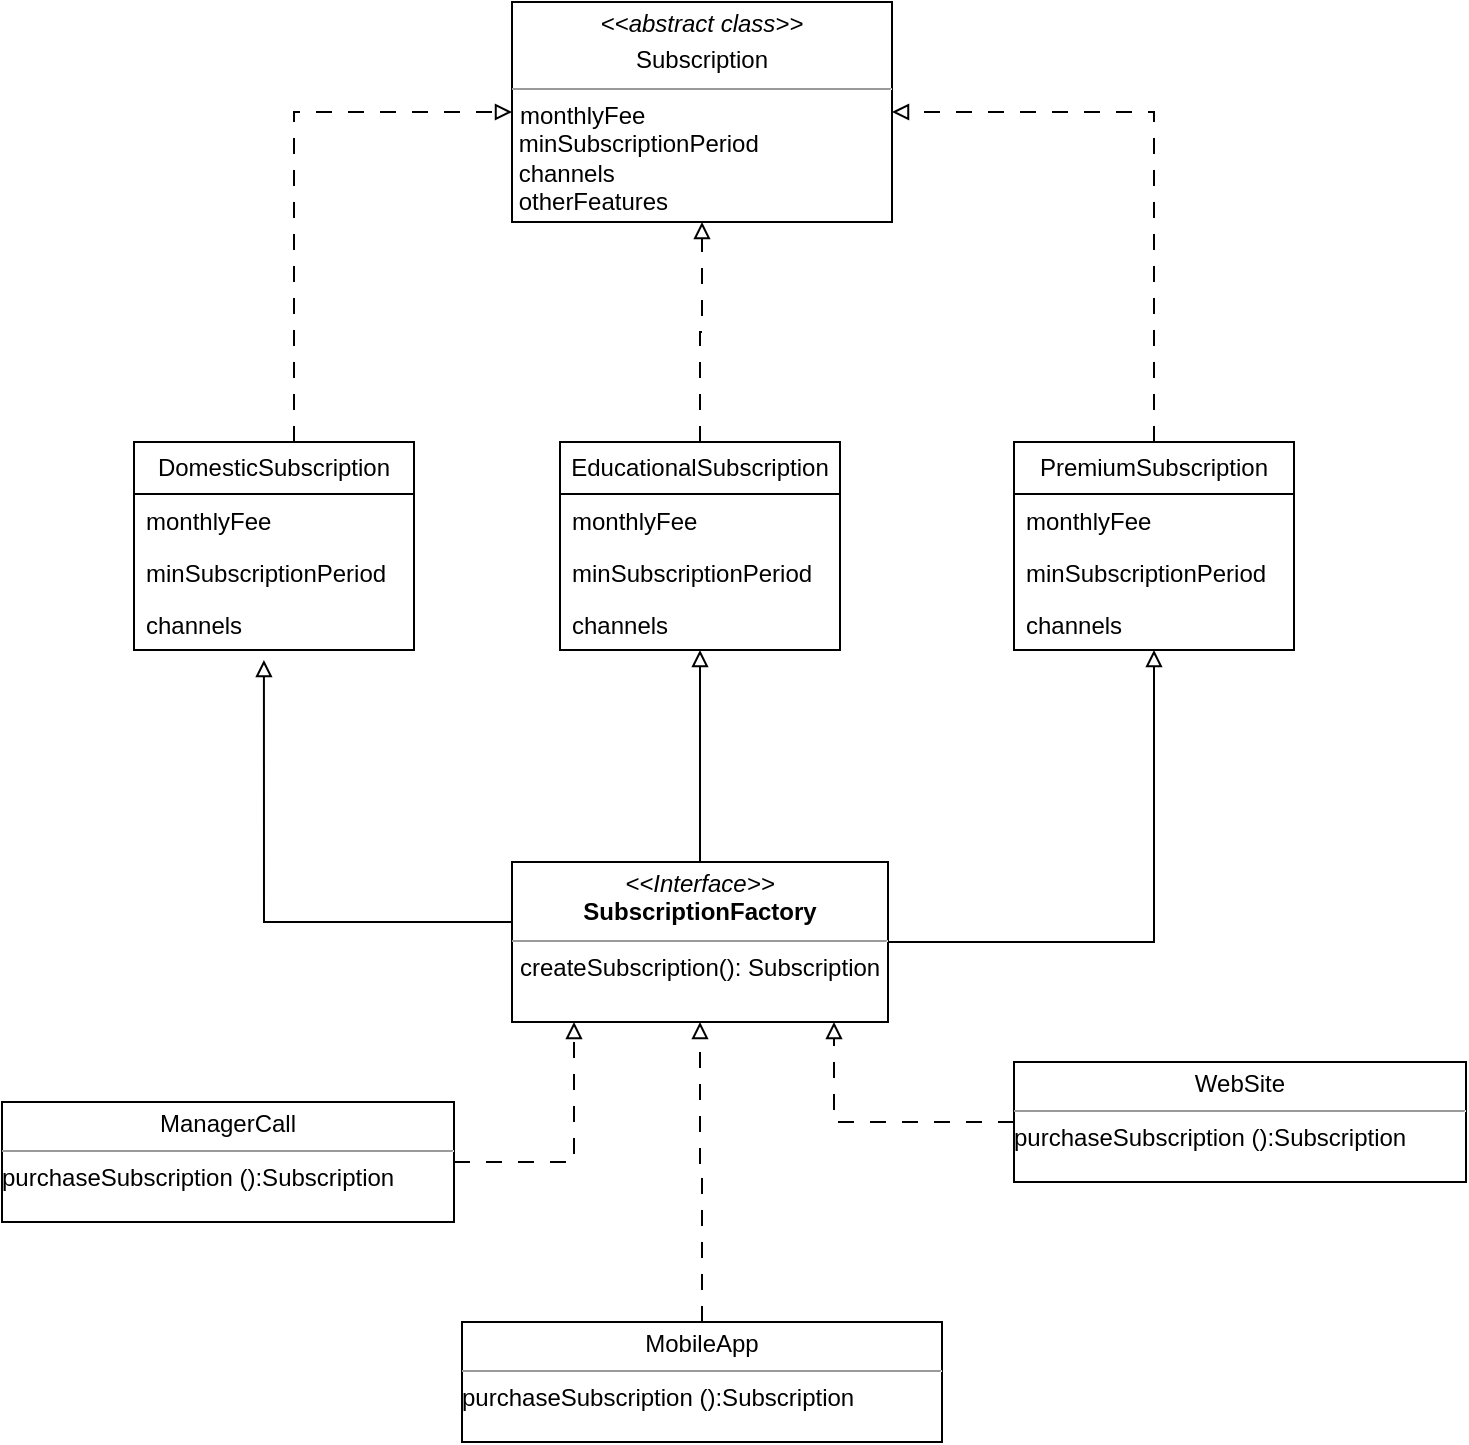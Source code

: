 <mxfile version="23.1.5" type="device">
  <diagram name="Страница — 1" id="kogaD1IzRG7daNPQfxDR">
    <mxGraphModel dx="1194" dy="756" grid="1" gridSize="10" guides="1" tooltips="1" connect="1" arrows="1" fold="1" page="1" pageScale="1" pageWidth="827" pageHeight="1169" math="0" shadow="0">
      <root>
        <mxCell id="0" />
        <mxCell id="1" parent="0" />
        <mxCell id="RH2YfhpS_0A9IHr1iYJQ-7" value="&lt;p style=&quot;margin:0px;margin-top:4px;text-align:center;&quot;&gt;&lt;i&gt;&amp;lt;&amp;lt;&lt;/i&gt;&lt;i style=&quot;background-color: initial;&quot;&gt;abstract class&lt;/i&gt;&lt;i style=&quot;background-color: initial;&quot;&gt;&amp;gt;&amp;gt;&lt;/i&gt;&lt;/p&gt;&lt;p style=&quot;margin:0px;margin-top:4px;text-align:center;&quot;&gt;Subscription&lt;br&gt;&lt;/p&gt;&lt;hr size=&quot;1&quot;&gt;&lt;p style=&quot;margin:0px;margin-left:4px;&quot;&gt;monthlyFee&lt;br&gt;&lt;/p&gt;&amp;nbsp;minSubscriptionPeriod&lt;br&gt;&amp;nbsp;channels&lt;br&gt;&amp;nbsp;otherFeatures" style="verticalAlign=top;align=left;overflow=fill;fontSize=12;fontFamily=Helvetica;html=1;whiteSpace=wrap;" parent="1" vertex="1">
          <mxGeometry x="319" y="200" width="190" height="110" as="geometry" />
        </mxCell>
        <mxCell id="RH2YfhpS_0A9IHr1iYJQ-27" style="edgeStyle=orthogonalEdgeStyle;rounded=0;orthogonalLoop=1;jettySize=auto;html=1;entryX=0;entryY=0.5;entryDx=0;entryDy=0;dashed=1;dashPattern=8 8;endArrow=block;endFill=0;" parent="1" source="RH2YfhpS_0A9IHr1iYJQ-9" target="RH2YfhpS_0A9IHr1iYJQ-7" edge="1">
          <mxGeometry relative="1" as="geometry">
            <Array as="points">
              <mxPoint x="210" y="255" />
            </Array>
          </mxGeometry>
        </mxCell>
        <mxCell id="RH2YfhpS_0A9IHr1iYJQ-9" value="DomesticSubscription" style="swimlane;fontStyle=0;childLayout=stackLayout;horizontal=1;startSize=26;fillColor=none;horizontalStack=0;resizeParent=1;resizeParentMax=0;resizeLast=0;collapsible=1;marginBottom=0;whiteSpace=wrap;html=1;" parent="1" vertex="1">
          <mxGeometry x="130" y="420" width="140" height="104" as="geometry" />
        </mxCell>
        <mxCell id="RH2YfhpS_0A9IHr1iYJQ-10" value="monthlyFee" style="text;strokeColor=none;fillColor=none;align=left;verticalAlign=top;spacingLeft=4;spacingRight=4;overflow=hidden;rotatable=0;points=[[0,0.5],[1,0.5]];portConstraint=eastwest;whiteSpace=wrap;html=1;" parent="RH2YfhpS_0A9IHr1iYJQ-9" vertex="1">
          <mxGeometry y="26" width="140" height="26" as="geometry" />
        </mxCell>
        <mxCell id="RH2YfhpS_0A9IHr1iYJQ-11" value="minSubscriptionPeriod" style="text;strokeColor=none;fillColor=none;align=left;verticalAlign=top;spacingLeft=4;spacingRight=4;overflow=hidden;rotatable=0;points=[[0,0.5],[1,0.5]];portConstraint=eastwest;whiteSpace=wrap;html=1;" parent="RH2YfhpS_0A9IHr1iYJQ-9" vertex="1">
          <mxGeometry y="52" width="140" height="26" as="geometry" />
        </mxCell>
        <mxCell id="RH2YfhpS_0A9IHr1iYJQ-13" value="channels" style="text;strokeColor=none;fillColor=none;align=left;verticalAlign=top;spacingLeft=4;spacingRight=4;overflow=hidden;rotatable=0;points=[[0,0.5],[1,0.5]];portConstraint=eastwest;whiteSpace=wrap;html=1;" parent="RH2YfhpS_0A9IHr1iYJQ-9" vertex="1">
          <mxGeometry y="78" width="140" height="26" as="geometry" />
        </mxCell>
        <mxCell id="RH2YfhpS_0A9IHr1iYJQ-28" style="edgeStyle=orthogonalEdgeStyle;rounded=0;orthogonalLoop=1;jettySize=auto;html=1;entryX=0.5;entryY=1;entryDx=0;entryDy=0;dashed=1;dashPattern=8 8;endArrow=block;endFill=0;" parent="1" source="RH2YfhpS_0A9IHr1iYJQ-14" target="RH2YfhpS_0A9IHr1iYJQ-7" edge="1">
          <mxGeometry relative="1" as="geometry" />
        </mxCell>
        <mxCell id="RH2YfhpS_0A9IHr1iYJQ-14" value="EducationalSubscription" style="swimlane;fontStyle=0;childLayout=stackLayout;horizontal=1;startSize=26;fillColor=none;horizontalStack=0;resizeParent=1;resizeParentMax=0;resizeLast=0;collapsible=1;marginBottom=0;whiteSpace=wrap;html=1;" parent="1" vertex="1">
          <mxGeometry x="343" y="420" width="140" height="104" as="geometry" />
        </mxCell>
        <mxCell id="RH2YfhpS_0A9IHr1iYJQ-15" value="monthlyFee" style="text;strokeColor=none;fillColor=none;align=left;verticalAlign=top;spacingLeft=4;spacingRight=4;overflow=hidden;rotatable=0;points=[[0,0.5],[1,0.5]];portConstraint=eastwest;whiteSpace=wrap;html=1;" parent="RH2YfhpS_0A9IHr1iYJQ-14" vertex="1">
          <mxGeometry y="26" width="140" height="26" as="geometry" />
        </mxCell>
        <mxCell id="RH2YfhpS_0A9IHr1iYJQ-16" value="minSubscriptionPeriod" style="text;strokeColor=none;fillColor=none;align=left;verticalAlign=top;spacingLeft=4;spacingRight=4;overflow=hidden;rotatable=0;points=[[0,0.5],[1,0.5]];portConstraint=eastwest;whiteSpace=wrap;html=1;" parent="RH2YfhpS_0A9IHr1iYJQ-14" vertex="1">
          <mxGeometry y="52" width="140" height="26" as="geometry" />
        </mxCell>
        <mxCell id="RH2YfhpS_0A9IHr1iYJQ-17" value="channels" style="text;strokeColor=none;fillColor=none;align=left;verticalAlign=top;spacingLeft=4;spacingRight=4;overflow=hidden;rotatable=0;points=[[0,0.5],[1,0.5]];portConstraint=eastwest;whiteSpace=wrap;html=1;" parent="RH2YfhpS_0A9IHr1iYJQ-14" vertex="1">
          <mxGeometry y="78" width="140" height="26" as="geometry" />
        </mxCell>
        <mxCell id="RH2YfhpS_0A9IHr1iYJQ-29" style="edgeStyle=orthogonalEdgeStyle;rounded=0;orthogonalLoop=1;jettySize=auto;html=1;entryX=1;entryY=0.5;entryDx=0;entryDy=0;dashed=1;dashPattern=8 8;endArrow=block;endFill=0;" parent="1" source="RH2YfhpS_0A9IHr1iYJQ-19" target="RH2YfhpS_0A9IHr1iYJQ-7" edge="1">
          <mxGeometry relative="1" as="geometry">
            <Array as="points">
              <mxPoint x="640" y="255" />
            </Array>
          </mxGeometry>
        </mxCell>
        <mxCell id="RH2YfhpS_0A9IHr1iYJQ-19" value="PremiumSubscription" style="swimlane;fontStyle=0;childLayout=stackLayout;horizontal=1;startSize=26;fillColor=none;horizontalStack=0;resizeParent=1;resizeParentMax=0;resizeLast=0;collapsible=1;marginBottom=0;whiteSpace=wrap;html=1;" parent="1" vertex="1">
          <mxGeometry x="570" y="420" width="140" height="104" as="geometry" />
        </mxCell>
        <mxCell id="RH2YfhpS_0A9IHr1iYJQ-20" value="monthlyFee" style="text;strokeColor=none;fillColor=none;align=left;verticalAlign=top;spacingLeft=4;spacingRight=4;overflow=hidden;rotatable=0;points=[[0,0.5],[1,0.5]];portConstraint=eastwest;whiteSpace=wrap;html=1;" parent="RH2YfhpS_0A9IHr1iYJQ-19" vertex="1">
          <mxGeometry y="26" width="140" height="26" as="geometry" />
        </mxCell>
        <mxCell id="RH2YfhpS_0A9IHr1iYJQ-21" value="minSubscriptionPeriod" style="text;strokeColor=none;fillColor=none;align=left;verticalAlign=top;spacingLeft=4;spacingRight=4;overflow=hidden;rotatable=0;points=[[0,0.5],[1,0.5]];portConstraint=eastwest;whiteSpace=wrap;html=1;" parent="RH2YfhpS_0A9IHr1iYJQ-19" vertex="1">
          <mxGeometry y="52" width="140" height="26" as="geometry" />
        </mxCell>
        <mxCell id="RH2YfhpS_0A9IHr1iYJQ-22" value="channels" style="text;strokeColor=none;fillColor=none;align=left;verticalAlign=top;spacingLeft=4;spacingRight=4;overflow=hidden;rotatable=0;points=[[0,0.5],[1,0.5]];portConstraint=eastwest;whiteSpace=wrap;html=1;" parent="RH2YfhpS_0A9IHr1iYJQ-19" vertex="1">
          <mxGeometry y="78" width="140" height="26" as="geometry" />
        </mxCell>
        <mxCell id="RH2YfhpS_0A9IHr1iYJQ-53" style="edgeStyle=orthogonalEdgeStyle;rounded=0;orthogonalLoop=1;jettySize=auto;html=1;endArrow=block;endFill=0;dashed=1;dashPattern=8 8;" parent="1" source="RH2YfhpS_0A9IHr1iYJQ-34" target="RH2YfhpS_0A9IHr1iYJQ-35" edge="1">
          <mxGeometry relative="1" as="geometry">
            <Array as="points">
              <mxPoint x="350" y="780" />
            </Array>
          </mxGeometry>
        </mxCell>
        <mxCell id="RH2YfhpS_0A9IHr1iYJQ-34" value="&lt;p style=&quot;margin:0px;margin-top:4px;text-align:center;&quot;&gt;ManagerCall&lt;br&gt;&lt;/p&gt;&lt;hr size=&quot;1&quot;&gt;&lt;div style=&quot;height:2px;&quot;&gt;purchaseSubscription ():Subscription&lt;/div&gt;" style="verticalAlign=top;align=left;overflow=fill;fontSize=12;fontFamily=Helvetica;html=1;whiteSpace=wrap;" parent="1" vertex="1">
          <mxGeometry x="64" y="750" width="226" height="60" as="geometry" />
        </mxCell>
        <mxCell id="RH2YfhpS_0A9IHr1iYJQ-51" style="edgeStyle=orthogonalEdgeStyle;rounded=0;orthogonalLoop=1;jettySize=auto;html=1;endArrow=block;endFill=0;" parent="1" source="RH2YfhpS_0A9IHr1iYJQ-35" target="RH2YfhpS_0A9IHr1iYJQ-14" edge="1">
          <mxGeometry relative="1" as="geometry" />
        </mxCell>
        <mxCell id="RH2YfhpS_0A9IHr1iYJQ-52" style="edgeStyle=orthogonalEdgeStyle;rounded=0;orthogonalLoop=1;jettySize=auto;html=1;endArrow=block;endFill=0;" parent="1" source="RH2YfhpS_0A9IHr1iYJQ-35" target="RH2YfhpS_0A9IHr1iYJQ-19" edge="1">
          <mxGeometry relative="1" as="geometry" />
        </mxCell>
        <mxCell id="RH2YfhpS_0A9IHr1iYJQ-35" value="&lt;p style=&quot;margin:0px;margin-top:4px;text-align:center;&quot;&gt;&lt;i&gt;&amp;lt;&amp;lt;Interface&amp;gt;&amp;gt;&lt;/i&gt;&lt;br&gt;&lt;b&gt;SubscriptionFactory&lt;/b&gt;&lt;br&gt;&lt;/p&gt;&lt;hr size=&quot;1&quot;&gt;&lt;p style=&quot;margin:0px;margin-left:4px;&quot;&gt;createSubscription(): Subscription&lt;br&gt;&lt;/p&gt;" style="verticalAlign=top;align=left;overflow=fill;fontSize=12;fontFamily=Helvetica;html=1;whiteSpace=wrap;" parent="1" vertex="1">
          <mxGeometry x="319" y="630" width="188" height="80" as="geometry" />
        </mxCell>
        <mxCell id="RH2YfhpS_0A9IHr1iYJQ-55" style="edgeStyle=orthogonalEdgeStyle;rounded=0;orthogonalLoop=1;jettySize=auto;html=1;endArrow=block;endFill=0;dashed=1;dashPattern=8 8;" parent="1" source="RH2YfhpS_0A9IHr1iYJQ-36" target="RH2YfhpS_0A9IHr1iYJQ-35" edge="1">
          <mxGeometry relative="1" as="geometry" />
        </mxCell>
        <mxCell id="RH2YfhpS_0A9IHr1iYJQ-36" value="&lt;p style=&quot;margin:0px;margin-top:4px;text-align:center;&quot;&gt;MobileApp&lt;br&gt;&lt;/p&gt;&lt;hr size=&quot;1&quot;&gt;&lt;div style=&quot;height:2px;&quot;&gt;purchaseSubscription ():Subscription&lt;/div&gt;" style="verticalAlign=top;align=left;overflow=fill;fontSize=12;fontFamily=Helvetica;html=1;whiteSpace=wrap;" parent="1" vertex="1">
          <mxGeometry x="294" y="860" width="240" height="60" as="geometry" />
        </mxCell>
        <mxCell id="RH2YfhpS_0A9IHr1iYJQ-54" style="edgeStyle=orthogonalEdgeStyle;rounded=0;orthogonalLoop=1;jettySize=auto;html=1;endArrow=block;endFill=0;dashed=1;dashPattern=8 8;" parent="1" source="RH2YfhpS_0A9IHr1iYJQ-37" target="RH2YfhpS_0A9IHr1iYJQ-35" edge="1">
          <mxGeometry relative="1" as="geometry">
            <Array as="points">
              <mxPoint x="480" y="760" />
            </Array>
          </mxGeometry>
        </mxCell>
        <mxCell id="RH2YfhpS_0A9IHr1iYJQ-37" value="&lt;p style=&quot;margin:0px;margin-top:4px;text-align:center;&quot;&gt;WebSite&lt;br&gt;&lt;/p&gt;&lt;hr size=&quot;1&quot;&gt;&lt;div style=&quot;height:2px;&quot;&gt;purchaseSubscription ():Subscription&lt;/div&gt;" style="verticalAlign=top;align=left;overflow=fill;fontSize=12;fontFamily=Helvetica;html=1;whiteSpace=wrap;" parent="1" vertex="1">
          <mxGeometry x="570" y="730" width="226" height="60" as="geometry" />
        </mxCell>
        <mxCell id="RH2YfhpS_0A9IHr1iYJQ-50" style="edgeStyle=orthogonalEdgeStyle;rounded=0;orthogonalLoop=1;jettySize=auto;html=1;entryX=0.464;entryY=1.192;entryDx=0;entryDy=0;entryPerimeter=0;endArrow=block;endFill=0;" parent="1" source="RH2YfhpS_0A9IHr1iYJQ-35" target="RH2YfhpS_0A9IHr1iYJQ-13" edge="1">
          <mxGeometry relative="1" as="geometry">
            <Array as="points">
              <mxPoint x="195" y="660" />
            </Array>
          </mxGeometry>
        </mxCell>
      </root>
    </mxGraphModel>
  </diagram>
</mxfile>
